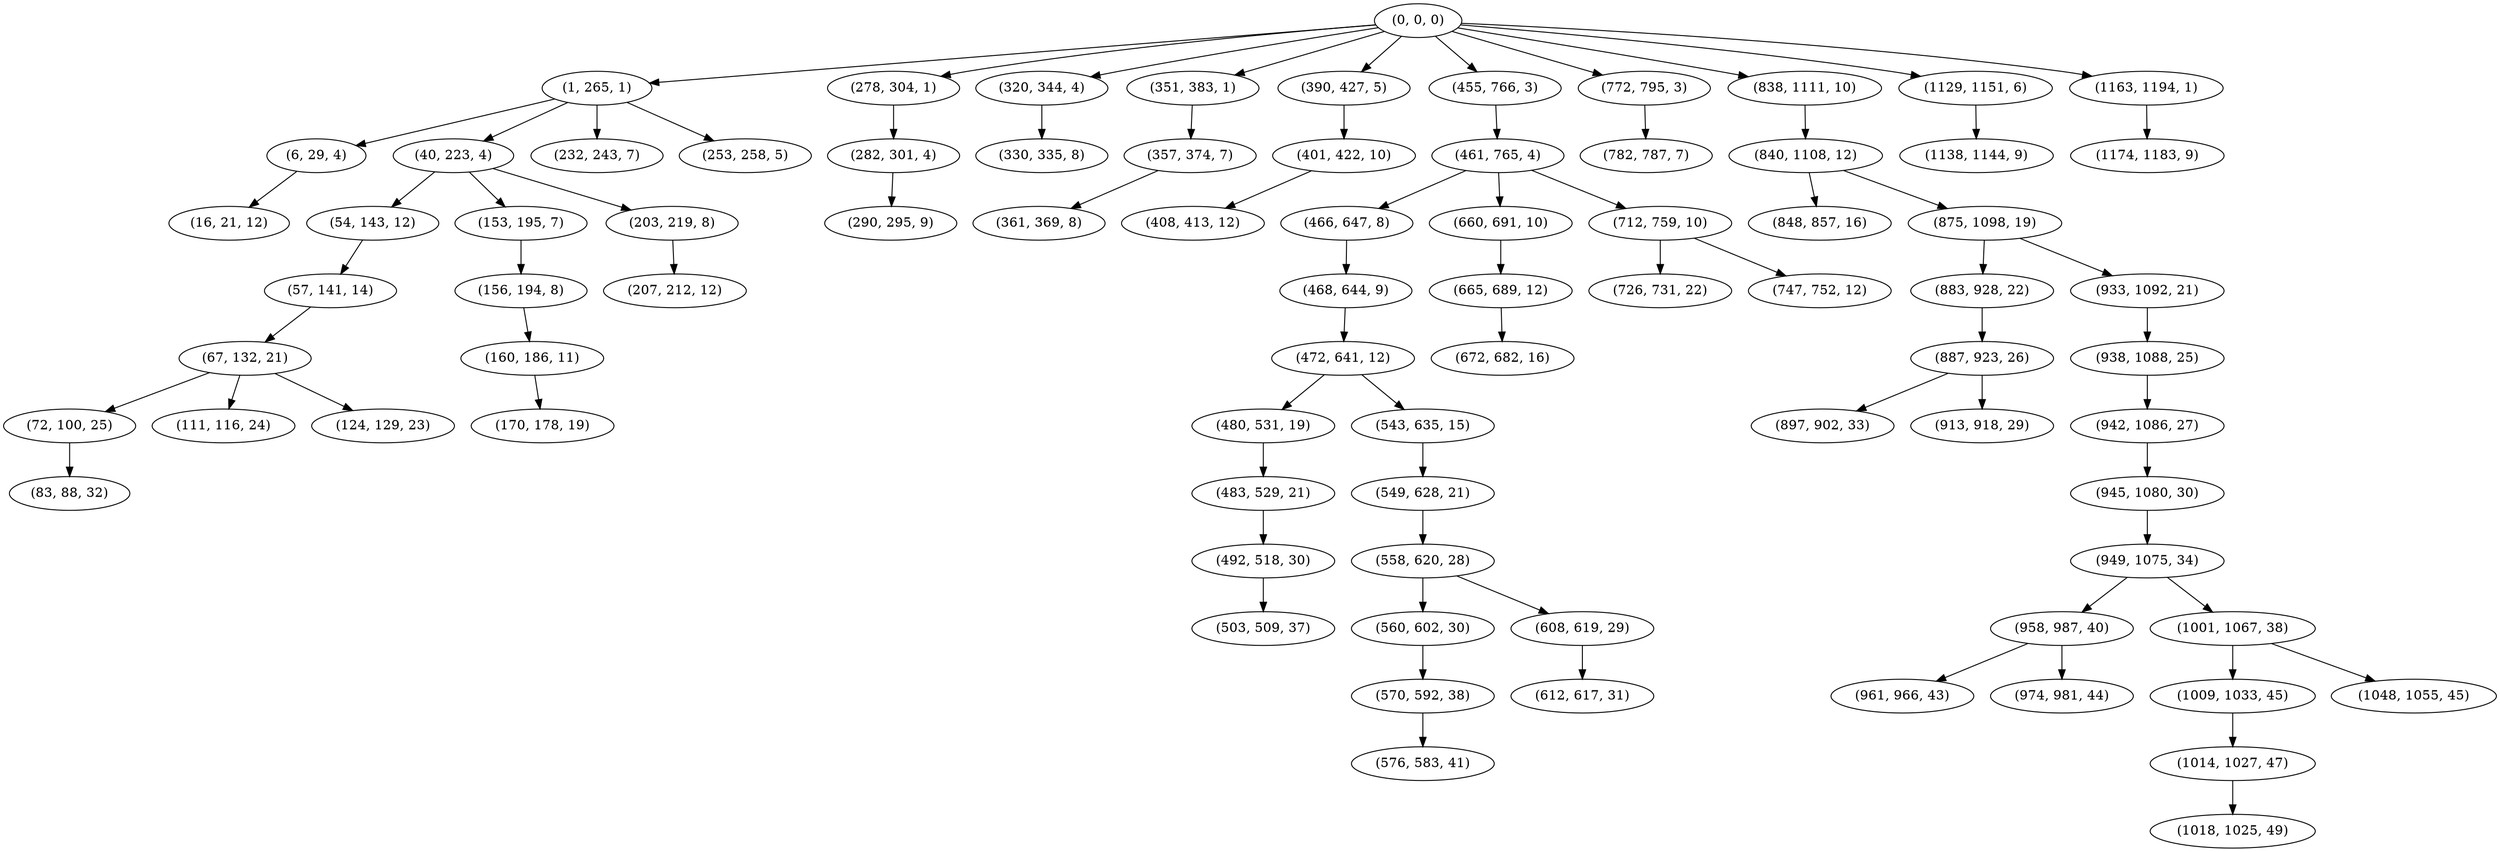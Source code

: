 digraph tree {
    "(0, 0, 0)";
    "(1, 265, 1)";
    "(6, 29, 4)";
    "(16, 21, 12)";
    "(40, 223, 4)";
    "(54, 143, 12)";
    "(57, 141, 14)";
    "(67, 132, 21)";
    "(72, 100, 25)";
    "(83, 88, 32)";
    "(111, 116, 24)";
    "(124, 129, 23)";
    "(153, 195, 7)";
    "(156, 194, 8)";
    "(160, 186, 11)";
    "(170, 178, 19)";
    "(203, 219, 8)";
    "(207, 212, 12)";
    "(232, 243, 7)";
    "(253, 258, 5)";
    "(278, 304, 1)";
    "(282, 301, 4)";
    "(290, 295, 9)";
    "(320, 344, 4)";
    "(330, 335, 8)";
    "(351, 383, 1)";
    "(357, 374, 7)";
    "(361, 369, 8)";
    "(390, 427, 5)";
    "(401, 422, 10)";
    "(408, 413, 12)";
    "(455, 766, 3)";
    "(461, 765, 4)";
    "(466, 647, 8)";
    "(468, 644, 9)";
    "(472, 641, 12)";
    "(480, 531, 19)";
    "(483, 529, 21)";
    "(492, 518, 30)";
    "(503, 509, 37)";
    "(543, 635, 15)";
    "(549, 628, 21)";
    "(558, 620, 28)";
    "(560, 602, 30)";
    "(570, 592, 38)";
    "(576, 583, 41)";
    "(608, 619, 29)";
    "(612, 617, 31)";
    "(660, 691, 10)";
    "(665, 689, 12)";
    "(672, 682, 16)";
    "(712, 759, 10)";
    "(726, 731, 22)";
    "(747, 752, 12)";
    "(772, 795, 3)";
    "(782, 787, 7)";
    "(838, 1111, 10)";
    "(840, 1108, 12)";
    "(848, 857, 16)";
    "(875, 1098, 19)";
    "(883, 928, 22)";
    "(887, 923, 26)";
    "(897, 902, 33)";
    "(913, 918, 29)";
    "(933, 1092, 21)";
    "(938, 1088, 25)";
    "(942, 1086, 27)";
    "(945, 1080, 30)";
    "(949, 1075, 34)";
    "(958, 987, 40)";
    "(961, 966, 43)";
    "(974, 981, 44)";
    "(1001, 1067, 38)";
    "(1009, 1033, 45)";
    "(1014, 1027, 47)";
    "(1018, 1025, 49)";
    "(1048, 1055, 45)";
    "(1129, 1151, 6)";
    "(1138, 1144, 9)";
    "(1163, 1194, 1)";
    "(1174, 1183, 9)";
    "(0, 0, 0)" -> "(1, 265, 1)";
    "(0, 0, 0)" -> "(278, 304, 1)";
    "(0, 0, 0)" -> "(320, 344, 4)";
    "(0, 0, 0)" -> "(351, 383, 1)";
    "(0, 0, 0)" -> "(390, 427, 5)";
    "(0, 0, 0)" -> "(455, 766, 3)";
    "(0, 0, 0)" -> "(772, 795, 3)";
    "(0, 0, 0)" -> "(838, 1111, 10)";
    "(0, 0, 0)" -> "(1129, 1151, 6)";
    "(0, 0, 0)" -> "(1163, 1194, 1)";
    "(1, 265, 1)" -> "(6, 29, 4)";
    "(1, 265, 1)" -> "(40, 223, 4)";
    "(1, 265, 1)" -> "(232, 243, 7)";
    "(1, 265, 1)" -> "(253, 258, 5)";
    "(6, 29, 4)" -> "(16, 21, 12)";
    "(40, 223, 4)" -> "(54, 143, 12)";
    "(40, 223, 4)" -> "(153, 195, 7)";
    "(40, 223, 4)" -> "(203, 219, 8)";
    "(54, 143, 12)" -> "(57, 141, 14)";
    "(57, 141, 14)" -> "(67, 132, 21)";
    "(67, 132, 21)" -> "(72, 100, 25)";
    "(67, 132, 21)" -> "(111, 116, 24)";
    "(67, 132, 21)" -> "(124, 129, 23)";
    "(72, 100, 25)" -> "(83, 88, 32)";
    "(153, 195, 7)" -> "(156, 194, 8)";
    "(156, 194, 8)" -> "(160, 186, 11)";
    "(160, 186, 11)" -> "(170, 178, 19)";
    "(203, 219, 8)" -> "(207, 212, 12)";
    "(278, 304, 1)" -> "(282, 301, 4)";
    "(282, 301, 4)" -> "(290, 295, 9)";
    "(320, 344, 4)" -> "(330, 335, 8)";
    "(351, 383, 1)" -> "(357, 374, 7)";
    "(357, 374, 7)" -> "(361, 369, 8)";
    "(390, 427, 5)" -> "(401, 422, 10)";
    "(401, 422, 10)" -> "(408, 413, 12)";
    "(455, 766, 3)" -> "(461, 765, 4)";
    "(461, 765, 4)" -> "(466, 647, 8)";
    "(461, 765, 4)" -> "(660, 691, 10)";
    "(461, 765, 4)" -> "(712, 759, 10)";
    "(466, 647, 8)" -> "(468, 644, 9)";
    "(468, 644, 9)" -> "(472, 641, 12)";
    "(472, 641, 12)" -> "(480, 531, 19)";
    "(472, 641, 12)" -> "(543, 635, 15)";
    "(480, 531, 19)" -> "(483, 529, 21)";
    "(483, 529, 21)" -> "(492, 518, 30)";
    "(492, 518, 30)" -> "(503, 509, 37)";
    "(543, 635, 15)" -> "(549, 628, 21)";
    "(549, 628, 21)" -> "(558, 620, 28)";
    "(558, 620, 28)" -> "(560, 602, 30)";
    "(558, 620, 28)" -> "(608, 619, 29)";
    "(560, 602, 30)" -> "(570, 592, 38)";
    "(570, 592, 38)" -> "(576, 583, 41)";
    "(608, 619, 29)" -> "(612, 617, 31)";
    "(660, 691, 10)" -> "(665, 689, 12)";
    "(665, 689, 12)" -> "(672, 682, 16)";
    "(712, 759, 10)" -> "(726, 731, 22)";
    "(712, 759, 10)" -> "(747, 752, 12)";
    "(772, 795, 3)" -> "(782, 787, 7)";
    "(838, 1111, 10)" -> "(840, 1108, 12)";
    "(840, 1108, 12)" -> "(848, 857, 16)";
    "(840, 1108, 12)" -> "(875, 1098, 19)";
    "(875, 1098, 19)" -> "(883, 928, 22)";
    "(875, 1098, 19)" -> "(933, 1092, 21)";
    "(883, 928, 22)" -> "(887, 923, 26)";
    "(887, 923, 26)" -> "(897, 902, 33)";
    "(887, 923, 26)" -> "(913, 918, 29)";
    "(933, 1092, 21)" -> "(938, 1088, 25)";
    "(938, 1088, 25)" -> "(942, 1086, 27)";
    "(942, 1086, 27)" -> "(945, 1080, 30)";
    "(945, 1080, 30)" -> "(949, 1075, 34)";
    "(949, 1075, 34)" -> "(958, 987, 40)";
    "(949, 1075, 34)" -> "(1001, 1067, 38)";
    "(958, 987, 40)" -> "(961, 966, 43)";
    "(958, 987, 40)" -> "(974, 981, 44)";
    "(1001, 1067, 38)" -> "(1009, 1033, 45)";
    "(1001, 1067, 38)" -> "(1048, 1055, 45)";
    "(1009, 1033, 45)" -> "(1014, 1027, 47)";
    "(1014, 1027, 47)" -> "(1018, 1025, 49)";
    "(1129, 1151, 6)" -> "(1138, 1144, 9)";
    "(1163, 1194, 1)" -> "(1174, 1183, 9)";
}
